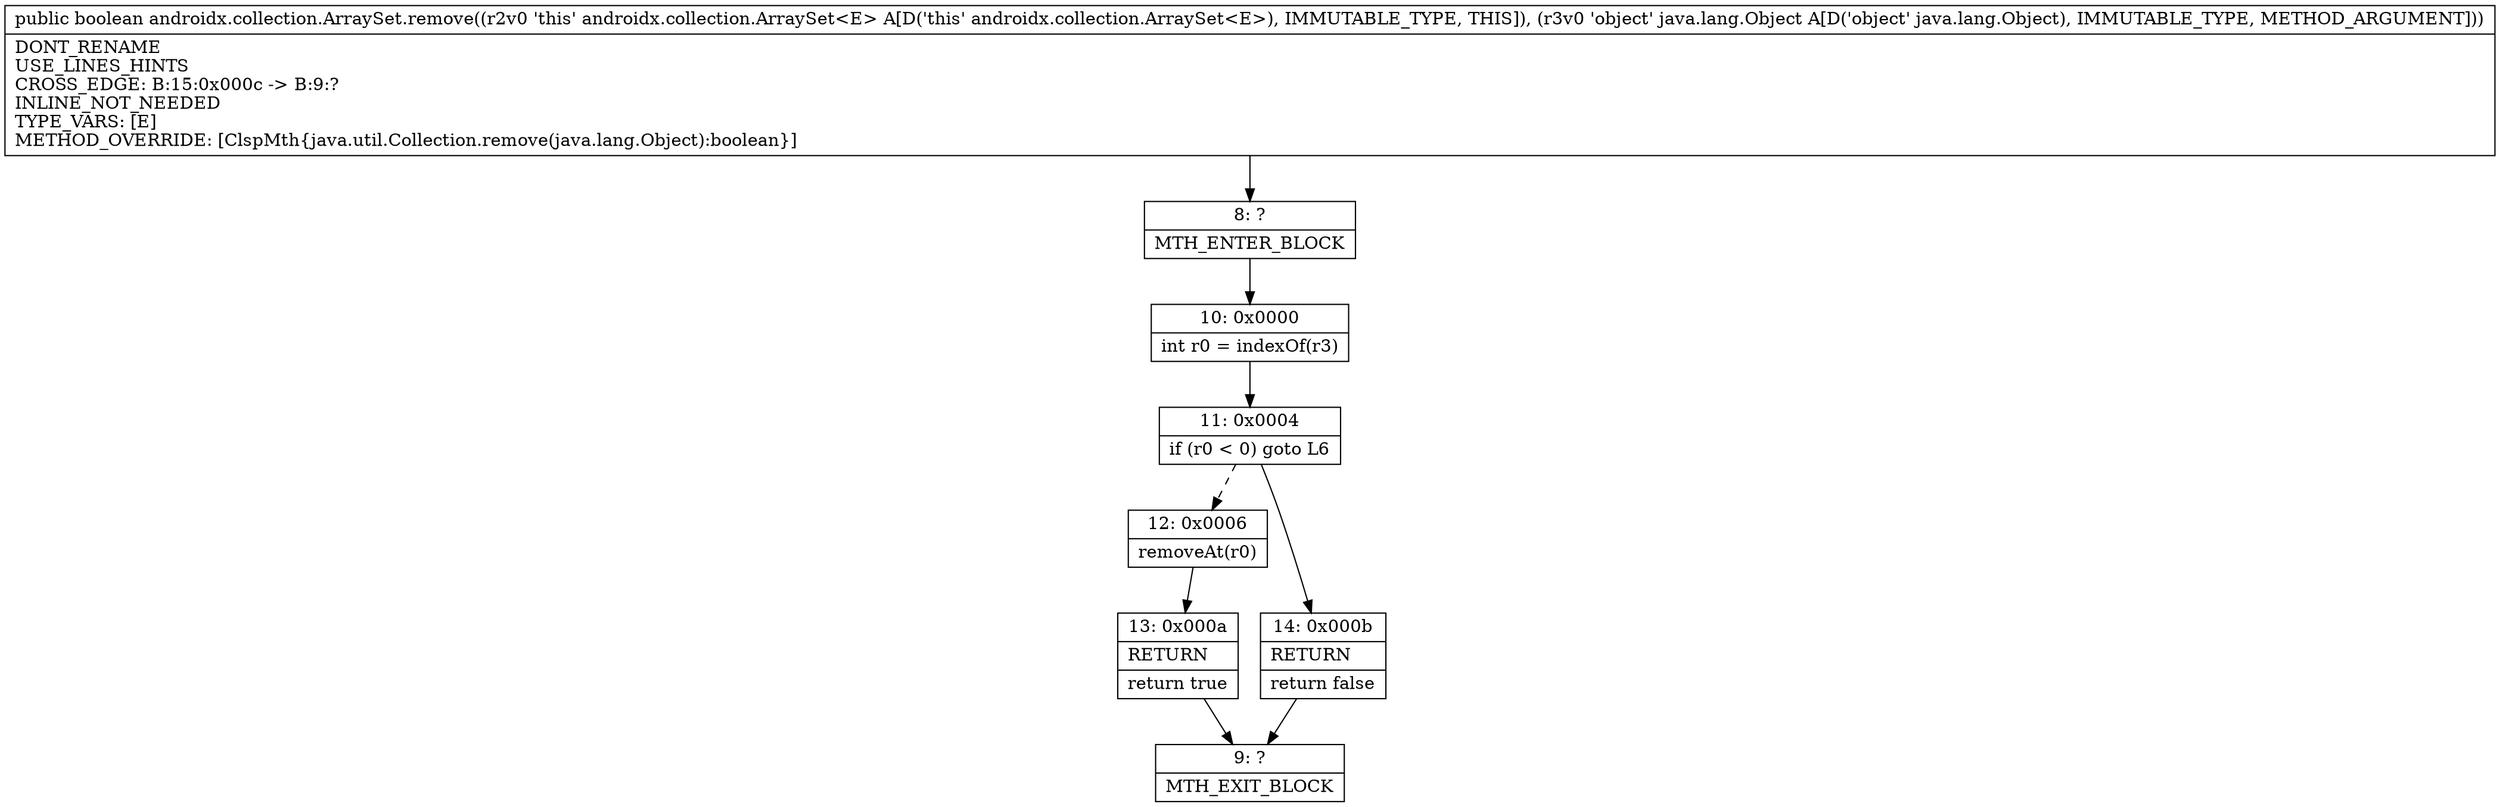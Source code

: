 digraph "CFG forandroidx.collection.ArraySet.remove(Ljava\/lang\/Object;)Z" {
Node_8 [shape=record,label="{8\:\ ?|MTH_ENTER_BLOCK\l}"];
Node_10 [shape=record,label="{10\:\ 0x0000|int r0 = indexOf(r3)\l}"];
Node_11 [shape=record,label="{11\:\ 0x0004|if (r0 \< 0) goto L6\l}"];
Node_12 [shape=record,label="{12\:\ 0x0006|removeAt(r0)\l}"];
Node_13 [shape=record,label="{13\:\ 0x000a|RETURN\l|return true\l}"];
Node_9 [shape=record,label="{9\:\ ?|MTH_EXIT_BLOCK\l}"];
Node_14 [shape=record,label="{14\:\ 0x000b|RETURN\l|return false\l}"];
MethodNode[shape=record,label="{public boolean androidx.collection.ArraySet.remove((r2v0 'this' androidx.collection.ArraySet\<E\> A[D('this' androidx.collection.ArraySet\<E\>), IMMUTABLE_TYPE, THIS]), (r3v0 'object' java.lang.Object A[D('object' java.lang.Object), IMMUTABLE_TYPE, METHOD_ARGUMENT]))  | DONT_RENAME\lUSE_LINES_HINTS\lCROSS_EDGE: B:15:0x000c \-\> B:9:?\lINLINE_NOT_NEEDED\lTYPE_VARS: [E]\lMETHOD_OVERRIDE: [ClspMth\{java.util.Collection.remove(java.lang.Object):boolean\}]\l}"];
MethodNode -> Node_8;Node_8 -> Node_10;
Node_10 -> Node_11;
Node_11 -> Node_12[style=dashed];
Node_11 -> Node_14;
Node_12 -> Node_13;
Node_13 -> Node_9;
Node_14 -> Node_9;
}

